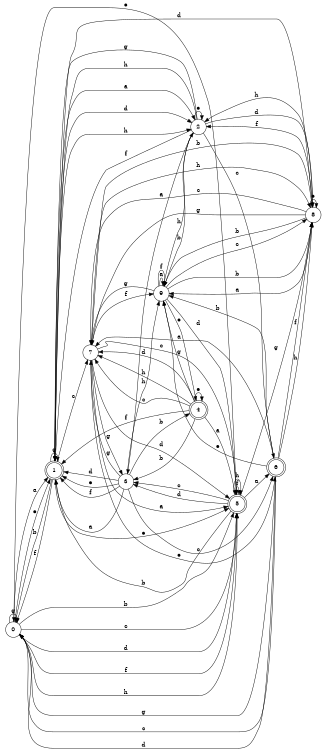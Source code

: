 digraph n8_10 {
__start0 [label="" shape="none"];

rankdir=LR;
size="8,5";

s0 [style="filled", color="black", fillcolor="white" shape="circle", label="0"];
s1 [style="rounded,filled", color="black", fillcolor="white" shape="doublecircle", label="1"];
s2 [style="filled", color="black", fillcolor="white" shape="circle", label="2"];
s3 [style="filled", color="black", fillcolor="white" shape="circle", label="3"];
s4 [style="rounded,filled", color="black", fillcolor="white" shape="doublecircle", label="4"];
s5 [style="rounded,filled", color="black", fillcolor="white" shape="doublecircle", label="5"];
s6 [style="rounded,filled", color="black", fillcolor="white" shape="doublecircle", label="6"];
s7 [style="filled", color="black", fillcolor="white" shape="circle", label="7"];
s8 [style="filled", color="black", fillcolor="white" shape="circle", label="8"];
s9 [style="filled", color="black", fillcolor="white" shape="circle", label="9"];
s0 -> s1 [label="a"];
s0 -> s5 [label="b"];
s0 -> s5 [label="c"];
s0 -> s5 [label="d"];
s0 -> s1 [label="e"];
s0 -> s5 [label="f"];
s0 -> s0 [label="g"];
s0 -> s5 [label="h"];
s1 -> s2 [label="a"];
s1 -> s0 [label="b"];
s1 -> s7 [label="c"];
s1 -> s2 [label="d"];
s1 -> s5 [label="e"];
s1 -> s0 [label="f"];
s1 -> s1 [label="g"];
s1 -> s2 [label="h"];
s2 -> s3 [label="a"];
s2 -> s9 [label="b"];
s2 -> s6 [label="c"];
s2 -> s8 [label="d"];
s2 -> s2 [label="e"];
s2 -> s1 [label="f"];
s2 -> s1 [label="g"];
s2 -> s1 [label="h"];
s3 -> s1 [label="a"];
s3 -> s4 [label="b"];
s3 -> s6 [label="c"];
s3 -> s1 [label="d"];
s3 -> s1 [label="e"];
s3 -> s1 [label="f"];
s3 -> s7 [label="g"];
s3 -> s9 [label="h"];
s4 -> s5 [label="a"];
s4 -> s3 [label="b"];
s4 -> s7 [label="c"];
s4 -> s7 [label="d"];
s4 -> s4 [label="e"];
s4 -> s1 [label="f"];
s4 -> s9 [label="g"];
s4 -> s7 [label="h"];
s5 -> s6 [label="a"];
s5 -> s1 [label="b"];
s5 -> s3 [label="c"];
s5 -> s3 [label="d"];
s5 -> s0 [label="e"];
s5 -> s5 [label="f"];
s5 -> s8 [label="g"];
s5 -> s5 [label="h"];
s6 -> s7 [label="a"];
s6 -> s9 [label="b"];
s6 -> s0 [label="c"];
s6 -> s0 [label="d"];
s6 -> s9 [label="e"];
s6 -> s8 [label="f"];
s6 -> s0 [label="g"];
s6 -> s8 [label="h"];
s7 -> s5 [label="a"];
s7 -> s8 [label="b"];
s7 -> s5 [label="c"];
s7 -> s5 [label="d"];
s7 -> s6 [label="e"];
s7 -> s9 [label="f"];
s7 -> s3 [label="g"];
s7 -> s8 [label="h"];
s8 -> s9 [label="a"];
s8 -> s9 [label="b"];
s8 -> s7 [label="c"];
s8 -> s1 [label="d"];
s8 -> s8 [label="e"];
s8 -> s2 [label="f"];
s8 -> s7 [label="g"];
s8 -> s2 [label="h"];
s9 -> s9 [label="a"];
s9 -> s8 [label="b"];
s9 -> s8 [label="c"];
s9 -> s5 [label="d"];
s9 -> s4 [label="e"];
s9 -> s9 [label="f"];
s9 -> s7 [label="g"];
s9 -> s2 [label="h"];

}